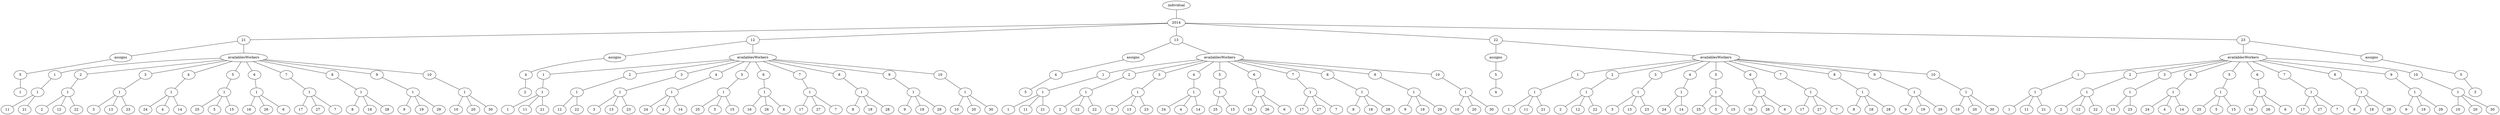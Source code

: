 strict graph {
	graph [bb="0,0,10422,482"];
	node [label="\N"];
	y2014 [label=2014, height="0.51389", pos="4887,389", width="1.0278"];
	"y2014:w21" [label=21, height="0.51389", pos="1065,315", width="0.75"];
	"y2014:w12" [label=12, height="0.51389", pos="3168,315", width="0.75"];
	"y2014:w13" [label=13, height="0.51389", pos="4887,315", width="0.75"];
	"y2014:w22" [label=22, height="0.51389", pos="6327,315", width="0.75"];
	"y2014:w23" [label=23, height="0.51389", pos="8343,315", width="0.75"];
	individual [height="0.51389", pos="4887,463", width="1.6111"];
	"y2014:w21:assigns" [label=assigns, height="0.51389", pos="444,241", width="1.2778"];
	"y2014:w21:avail" [label=availablesWorkers, height="0.51389", pos="1065,241", width="2.75"];
	"y2014:w12:assigns" [label=assigns, height="0.51389", pos="2609,241", width="1.2778"];
	"y2014:w12:avail" [label=availablesWorkers, height="0.51389", pos="3168,241", width="2.75"];
	"y2014:w13:assigns" [label=assigns, height="0.51389", pos="4491,241", width="1.2778"];
	"y2014:w13:avail" [label=availablesWorkers, height="0.51389", pos="5094,241", width="2.75"];
	"y2014:w22:assigns" [label=assigns, height="0.51389", pos="6327,241", width="1.2778"];
	"y2014:w22:avail" [label=availablesWorkers, height="0.51389", pos="7155,241", width="2.75"];
	"y2014:w23:avail" [label=availablesWorkers, height="0.51389", pos="9243,241", width="2.75"];
	"y2014:w23:assigns" [label=assigns, height="0.51389", pos="8343,241", width="1.2778"];
	"y2014:w21:assigns:s5" [label=5, height="0.51389", pos="40,167", width="0.75"];
	"y2014:w21:avail:c1" [label=1, height="0.51389", pos="114,167", width="0.75"];
	"y2014:w21:avail:c2" [label=2, height="0.51389", pos="510,167", width="0.75"];
	"y2014:w21:avail:c3" [label=3, height="0.51389", pos="744,167", width="0.75"];
	"y2014:w21:avail:c4" [label=4, height="0.51389", pos="897,167", width="0.75"];
	"y2014:w21:avail:c5" [label=5, height="0.51389", pos="1009,167", width="0.75"];
	"y2014:w21:avail:c6" [label=6, height="0.51389", pos="1101,167", width="0.75"];
	"y2014:w21:avail:c7" [label=7, height="0.51389", pos="1212,167", width="0.75"];
	"y2014:w21:avail:c8" [label=8, height="0.51389", pos="1412,167", width="0.75"];
	"y2014:w21:avail:c9" [label=9, height="0.51389", pos="1592,167", width="0.75"];
	"y2014:w21:avail:c10" [label=10, height="0.51389", pos="1818,167", width="0.75"];
	"y2014:w21:assigns:s5:o1" [label=1, height="0.51389", pos="30,93", width="0.75"];
	"y2014:w21:avail:c1:q1" [label=1, height="0.51389", pos="102,93", width="0.75"];
	"y2014:w21:avail:c2:q1" [label=1, height="0.51389", pos="279,93", width="0.75"];
	"y2014:w21:avail:c3:q1" [label=1, height="0.51389", pos="495,93", width="0.75"];
	"y2014:w21:avail:c4:q1" [label=1, height="0.51389", pos="711,93", width="0.75"];
	"y2014:w21:avail:c5:q1" [label=1, height="0.51389", pos="927,93", width="0.75"];
	"y2014:w21:avail:c6:q1" [label=1, height="0.51389", pos="1102,93", width="0.75"];
	"y2014:w21:avail:c7:q1" [label=1, height="0.51389", pos="1287,93", width="0.75"];
	"y2014:w21:avail:c8:q1" [label=1, height="0.51389", pos="1503,93", width="0.75"];
	"y2014:w21:avail:c9:q1" [label=1, height="0.51389", pos="1719,93", width="0.75"];
	"y2014:w21:avail:c10:q1" [label=1, height="0.51389", pos="1935,93", width="0.75"];
	"y2014:w21:avail:c1:q1:w11" [label=11, height="0.51389", pos="27,19", width="0.75"];
	"y2014:w21:avail:c1:q1:w21" [label=21, height="0.51389", pos="99,19", width="0.75"];
	"y2014:w21:avail:c2:q1:w2" [label=2, height="0.51389", pos="171,19", width="0.75"];
	"y2014:w21:avail:c2:q1:w12" [label=12, height="0.51389", pos="243,19", width="0.75"];
	"y2014:w21:avail:c2:q1:w22" [label=22, height="0.51389", pos="315,19", width="0.75"];
	"y2014:w21:avail:c3:q1:w3" [label=3, height="0.51389", pos="387,19", width="0.75"];
	"y2014:w21:avail:c3:q1:w13" [label=13, height="0.51389", pos="459,19", width="0.75"];
	"y2014:w21:avail:c3:q1:w23" [label=23, height="0.51389", pos="531,19", width="0.75"];
	"y2014:w21:avail:c4:q1:w24" [label=24, height="0.51389", pos="603,19", width="0.75"];
	"y2014:w21:avail:c4:q1:w4" [label=4, height="0.51389", pos="675,19", width="0.75"];
	"y2014:w21:avail:c4:q1:w14" [label=14, height="0.51389", pos="747,19", width="0.75"];
	"y2014:w21:avail:c5:q1:w25" [label=25, height="0.51389", pos="819,19", width="0.75"];
	"y2014:w21:avail:c5:q1:w5" [label=5, height="0.51389", pos="891,19", width="0.75"];
	"y2014:w21:avail:c5:q1:w15" [label=15, height="0.51389", pos="963,19", width="0.75"];
	"y2014:w21:avail:c6:q1:w16" [label=16, height="0.51389", pos="1035,19", width="0.75"];
	"y2014:w21:avail:c6:q1:w26" [label=26, height="0.51389", pos="1107,19", width="0.75"];
	"y2014:w21:avail:c6:q1:w6" [label=6, height="0.51389", pos="1179,19", width="0.75"];
	"y2014:w21:avail:c7:q1:w17" [label=17, height="0.51389", pos="1251,19", width="0.75"];
	"y2014:w21:avail:c7:q1:w27" [label=27, height="0.51389", pos="1323,19", width="0.75"];
	"y2014:w21:avail:c7:q1:w7" [label=7, height="0.51389", pos="1395,19", width="0.75"];
	"y2014:w21:avail:c8:q1:w8" [label=8, height="0.51389", pos="1467,19", width="0.75"];
	"y2014:w21:avail:c8:q1:w18" [label=18, height="0.51389", pos="1539,19", width="0.75"];
	"y2014:w21:avail:c8:q1:w28" [label=28, height="0.51389", pos="1611,19", width="0.75"];
	"y2014:w21:avail:c9:q1:w9" [label=9, height="0.51389", pos="1683,19", width="0.75"];
	"y2014:w21:avail:c9:q1:w19" [label=19, height="0.51389", pos="1755,19", width="0.75"];
	"y2014:w21:avail:c9:q1:w29" [label=29, height="0.51389", pos="1827,19", width="0.75"];
	"y2014:w21:avail:c10:q1:w10" [label=10, height="0.51389", pos="1899,19", width="0.75"];
	"y2014:w21:avail:c10:q1:w20" [label=20, height="0.51389", pos="1971,19", width="0.75"];
	"y2014:w21:avail:c10:q1:w30" [label=30, height="0.51389", pos="2043,19", width="0.75"];
	"y2014:w12:assigns:s4" [label=4, height="0.51389", pos="2241,167", width="0.75"];
	"y2014:w12:avail:c1" [label=1, height="0.51389", pos="2367,167", width="0.75"];
	"y2014:w12:avail:c2" [label=2, height="0.51389", pos="2655,167", width="0.75"];
	"y2014:w12:avail:c3" [label=3, height="0.51389", pos="2835,167", width="0.75"];
	"y2014:w12:avail:c4" [label=4, height="0.51389", pos="2961,167", width="0.75"];
	"y2014:w12:avail:c5" [label=5, height="0.51389", pos="3060,167", width="0.75"];
	"y2014:w12:avail:c6" [label=6, height="0.51389", pos="3175,167", width="0.75"];
	"y2014:w12:avail:c7" [label=7, height="0.51389", pos="3329,167", width="0.75"];
	"y2014:w12:avail:c8" [label=8, height="0.51389", pos="3478,167", width="0.75"];
	"y2014:w12:avail:c9" [label=9, height="0.51389", pos="3586,167", width="0.75"];
	"y2014:w12:avail:c10" [label=10, height="0.51389", pos="3933,167", width="0.75"];
	"y2014:w12:assigns:s4:o2" [label=2, height="0.51389", pos="2187,93", width="0.75"];
	"y2014:w12:avail:c1:q1" [label=1, height="0.51389", pos="2259,93", width="0.75"];
	"y2014:w12:avail:c2:q1" [label=1, height="0.51389", pos="2403,93", width="0.75"];
	"y2014:w12:avail:c3:q1" [label=1, height="0.51389", pos="2583,93", width="0.75"];
	"y2014:w12:avail:c4:q1" [label=1, height="0.51389", pos="2799,93", width="0.75"];
	"y2014:w12:avail:c5:q1" [label=1, height="0.51389", pos="3006,93", width="0.75"];
	"y2014:w12:avail:c6:q1" [label=1, height="0.51389", pos="3188,93", width="0.75"];
	"y2014:w12:avail:c7:q1" [label=1, height="0.51389", pos="3375,93", width="0.75"];
	"y2014:w12:avail:c8:q1" [label=1, height="0.51389", pos="3591,93", width="0.75"];
	"y2014:w12:avail:c9:q1" [label=1, height="0.51389", pos="3807,93", width="0.75"];
	"y2014:w12:avail:c10:q1" [label=1, height="0.51389", pos="4023,93", width="0.75"];
	"y2014:w12:avail:c1:q1:w1" [label=1, height="0.51389", pos="2115,19", width="0.75"];
	"y2014:w12:avail:c1:q1:w11" [label=11, height="0.51389", pos="2187,19", width="0.75"];
	"y2014:w12:avail:c1:q1:w21" [label=21, height="0.51389", pos="2259,19", width="0.75"];
	"y2014:w12:avail:c2:q1:w12" [label=12, height="0.51389", pos="2331,19", width="0.75"];
	"y2014:w12:avail:c2:q1:w22" [label=22, height="0.51389", pos="2403,19", width="0.75"];
	"y2014:w12:avail:c3:q1:w3" [label=3, height="0.51389", pos="2475,19", width="0.75"];
	"y2014:w12:avail:c3:q1:w13" [label=13, height="0.51389", pos="2547,19", width="0.75"];
	"y2014:w12:avail:c3:q1:w23" [label=23, height="0.51389", pos="2619,19", width="0.75"];
	"y2014:w12:avail:c4:q1:w24" [label=24, height="0.51389", pos="2691,19", width="0.75"];
	"y2014:w12:avail:c4:q1:w4" [label=4, height="0.51389", pos="2763,19", width="0.75"];
	"y2014:w12:avail:c4:q1:w14" [label=14, height="0.51389", pos="2835,19", width="0.75"];
	"y2014:w12:avail:c5:q1:w25" [label=25, height="0.51389", pos="2907,19", width="0.75"];
	"y2014:w12:avail:c5:q1:w5" [label=5, height="0.51389", pos="2979,19", width="0.75"];
	"y2014:w12:avail:c5:q1:w15" [label=15, height="0.51389", pos="3051,19", width="0.75"];
	"y2014:w12:avail:c6:q1:w16" [label=16, height="0.51389", pos="3123,19", width="0.75"];
	"y2014:w12:avail:c6:q1:w26" [label=26, height="0.51389", pos="3195,19", width="0.75"];
	"y2014:w12:avail:c6:q1:w6" [label=6, height="0.51389", pos="3267,19", width="0.75"];
	"y2014:w12:avail:c7:q1:w17" [label=17, height="0.51389", pos="3339,19", width="0.75"];
	"y2014:w12:avail:c7:q1:w27" [label=27, height="0.51389", pos="3411,19", width="0.75"];
	"y2014:w12:avail:c7:q1:w7" [label=7, height="0.51389", pos="3483,19", width="0.75"];
	"y2014:w12:avail:c8:q1:w8" [label=8, height="0.51389", pos="3555,19", width="0.75"];
	"y2014:w12:avail:c8:q1:w18" [label=18, height="0.51389", pos="3627,19", width="0.75"];
	"y2014:w12:avail:c8:q1:w28" [label=28, height="0.51389", pos="3699,19", width="0.75"];
	"y2014:w12:avail:c9:q1:w9" [label=9, height="0.51389", pos="3771,19", width="0.75"];
	"y2014:w12:avail:c9:q1:w19" [label=19, height="0.51389", pos="3843,19", width="0.75"];
	"y2014:w12:avail:c9:q1:w29" [label=29, height="0.51389", pos="3915,19", width="0.75"];
	"y2014:w12:avail:c10:q1:w10" [label=10, height="0.51389", pos="3987,19", width="0.75"];
	"y2014:w12:avail:c10:q1:w20" [label=20, height="0.51389", pos="4059,19", width="0.75"];
	"y2014:w12:avail:c10:q1:w30" [label=30, height="0.51389", pos="4131,19", width="0.75"];
	"y2014:w13:assigns:s4" [label=4, height="0.51389", pos="4293,167", width="0.75"];
	"y2014:w13:avail:c1" [label=1, height="0.51389", pos="4410,167", width="0.75"];
	"y2014:w13:avail:c2" [label=2, height="0.51389", pos="4698,167", width="0.75"];
	"y2014:w13:avail:c3" [label=3, height="0.51389", pos="4878,167", width="0.75"];
	"y2014:w13:avail:c4" [label=4, height="0.51389", pos="4986,167", width="0.75"];
	"y2014:w13:avail:c5" [label=5, height="0.51389", pos="5094,167", width="0.75"];
	"y2014:w13:avail:c6" [label=6, height="0.51389", pos="5196,167", width="0.75"];
	"y2014:w13:avail:c7" [label=7, height="0.51389", pos="5340,167", width="0.75"];
	"y2014:w13:avail:c8" [label=8, height="0.51389", pos="5564,167", width="0.75"];
	"y2014:w13:avail:c9" [label=9, height="0.51389", pos="5708,167", width="0.75"];
	"y2014:w13:avail:c10" [label=10, height="0.51389", pos="5964,167", width="0.75"];
	"y2014:w13:assigns:s4:o5" [label=5, height="0.51389", pos="4275,93", width="0.75"];
	"y2014:w13:avail:c1:q1" [label=1, height="0.51389", pos="4347,93", width="0.75"];
	"y2014:w13:avail:c2:q1" [label=1, height="0.51389", pos="4527,93", width="0.75"];
	"y2014:w13:avail:c3:q1" [label=1, height="0.51389", pos="4743,93", width="0.75"];
	"y2014:w13:avail:c4:q1" [label=1, height="0.51389", pos="4968,93", width="0.75"];
	"y2014:w13:avail:c5:q1" [label=1, height="0.51389", pos="5094,93", width="0.75"];
	"y2014:w13:avail:c6:q1" [label=1, height="0.51389", pos="5254,93", width="0.75"];
	"y2014:w13:avail:c7:q1" [label=1, height="0.51389", pos="5463,93", width="0.75"];
	"y2014:w13:avail:c8:q1" [label=1, height="0.51389", pos="5679,93", width="0.75"];
	"y2014:w13:avail:c9:q1" [label=1, height="0.51389", pos="5895,93", width="0.75"];
	"y2014:w13:avail:c10:q1" [label=1, height="0.51389", pos="6111,93", width="0.75"];
	"y2014:w13:avail:c1:q1:w1" [label=1, height="0.51389", pos="4203,19", width="0.75"];
	"y2014:w13:avail:c1:q1:w11" [label=11, height="0.51389", pos="4275,19", width="0.75"];
	"y2014:w13:avail:c1:q1:w21" [label=21, height="0.51389", pos="4347,19", width="0.75"];
	"y2014:w13:avail:c2:q1:w2" [label=2, height="0.51389", pos="4419,19", width="0.75"];
	"y2014:w13:avail:c2:q1:w12" [label=12, height="0.51389", pos="4491,19", width="0.75"];
	"y2014:w13:avail:c2:q1:w22" [label=22, height="0.51389", pos="4563,19", width="0.75"];
	"y2014:w13:avail:c3:q1:w3" [label=3, height="0.51389", pos="4635,19", width="0.75"];
	"y2014:w13:avail:c3:q1:w13" [label=13, height="0.51389", pos="4707,19", width="0.75"];
	"y2014:w13:avail:c3:q1:w23" [label=23, height="0.51389", pos="4779,19", width="0.75"];
	"y2014:w13:avail:c4:q1:w24" [label=24, height="0.51389", pos="4851,19", width="0.75"];
	"y2014:w13:avail:c4:q1:w4" [label=4, height="0.51389", pos="4923,19", width="0.75"];
	"y2014:w13:avail:c4:q1:w14" [label=14, height="0.51389", pos="4995,19", width="0.75"];
	"y2014:w13:avail:c5:q1:w25" [label=25, height="0.51389", pos="5067,19", width="0.75"];
	"y2014:w13:avail:c5:q1:w15" [label=15, height="0.51389", pos="5139,19", width="0.75"];
	"y2014:w13:avail:c6:q1:w16" [label=16, height="0.51389", pos="5211,19", width="0.75"];
	"y2014:w13:avail:c6:q1:w26" [label=26, height="0.51389", pos="5283,19", width="0.75"];
	"y2014:w13:avail:c6:q1:w6" [label=6, height="0.51389", pos="5355,19", width="0.75"];
	"y2014:w13:avail:c7:q1:w17" [label=17, height="0.51389", pos="5427,19", width="0.75"];
	"y2014:w13:avail:c7:q1:w27" [label=27, height="0.51389", pos="5499,19", width="0.75"];
	"y2014:w13:avail:c7:q1:w7" [label=7, height="0.51389", pos="5571,19", width="0.75"];
	"y2014:w13:avail:c8:q1:w8" [label=8, height="0.51389", pos="5643,19", width="0.75"];
	"y2014:w13:avail:c8:q1:w18" [label=18, height="0.51389", pos="5715,19", width="0.75"];
	"y2014:w13:avail:c8:q1:w28" [label=28, height="0.51389", pos="5787,19", width="0.75"];
	"y2014:w13:avail:c9:q1:w9" [label=9, height="0.51389", pos="5859,19", width="0.75"];
	"y2014:w13:avail:c9:q1:w19" [label=19, height="0.51389", pos="5931,19", width="0.75"];
	"y2014:w13:avail:c9:q1:w29" [label=29, height="0.51389", pos="6003,19", width="0.75"];
	"y2014:w13:avail:c10:q1:w10" [label=10, height="0.51389", pos="6075,19", width="0.75"];
	"y2014:w13:avail:c10:q1:w20" [label=20, height="0.51389", pos="6147,19", width="0.75"];
	"y2014:w13:avail:c10:q1:w30" [label=30, height="0.51389", pos="6219,19", width="0.75"];
	"y2014:w22:assigns:s5" [label=5, height="0.51389", pos="6327,167", width="0.75"];
	"y2014:w22:avail:c1" [label=1, height="0.51389", pos="6498,167", width="0.75"];
	"y2014:w22:avail:c2" [label=2, height="0.51389", pos="6741,167", width="0.75"];
	"y2014:w22:avail:c3" [label=3, height="0.51389", pos="6939,167", width="0.75"];
	"y2014:w22:avail:c4" [label=4, height="0.51389", pos="7047,167", width="0.75"];
	"y2014:w22:avail:c5" [label=5, height="0.51389", pos="7155,167", width="0.75"];
	"y2014:w22:avail:c6" [label=6, height="0.51389", pos="7263,167", width="0.75"];
	"y2014:w22:avail:c7" [label=7, height="0.51389", pos="7371,167", width="0.75"];
	"y2014:w22:avail:c8" [label=8, height="0.51389", pos="7533,167", width="0.75"];
	"y2014:w22:avail:c9" [label=9, height="0.51389", pos="7722,167", width="0.75"];
	"y2014:w22:avail:c10" [label=10, height="0.51389", pos="8015,167", width="0.75"];
	"y2014:w22:assigns:s5:o4" [label=4, height="0.51389", pos="6327,93", width="0.75"];
	"y2014:w22:avail:c1:q1" [label=1, height="0.51389", pos="6399,93", width="0.75"];
	"y2014:w22:avail:c2:q1" [label=1, height="0.51389", pos="6615,93", width="0.75"];
	"y2014:w22:avail:c3:q1" [label=1, height="0.51389", pos="6831,93", width="0.75"];
	"y2014:w22:avail:c4:q1" [label=1, height="0.51389", pos="7011,93", width="0.75"];
	"y2014:w22:avail:c5:q1" [label=1, height="0.51389", pos="7155,93", width="0.75"];
	"y2014:w22:avail:c6:q1" [label=1, height="0.51389", pos="7335,93", width="0.75"];
	"y2014:w22:avail:c7:q1" [label=1, height="0.51389", pos="7551,93", width="0.75"];
	"y2014:w22:avail:c8:q1" [label=1, height="0.51389", pos="7767,93", width="0.75"];
	"y2014:w22:avail:c9:q1" [label=1, height="0.51389", pos="7983,93", width="0.75"];
	"y2014:w22:avail:c10:q1" [label=1, height="0.51389", pos="8199,93", width="0.75"];
	"y2014:w22:avail:c1:q1:w1" [label=1, height="0.51389", pos="6291,19", width="0.75"];
	"y2014:w22:avail:c1:q1:w11" [label=11, height="0.51389", pos="6363,19", width="0.75"];
	"y2014:w22:avail:c1:q1:w21" [label=21, height="0.51389", pos="6435,19", width="0.75"];
	"y2014:w22:avail:c2:q1:w2" [label=2, height="0.51389", pos="6507,19", width="0.75"];
	"y2014:w22:avail:c2:q1:w12" [label=12, height="0.51389", pos="6579,19", width="0.75"];
	"y2014:w22:avail:c2:q1:w22" [label=22, height="0.51389", pos="6651,19", width="0.75"];
	"y2014:w22:avail:c3:q1:w3" [label=3, height="0.51389", pos="6723,19", width="0.75"];
	"y2014:w22:avail:c3:q1:w13" [label=13, height="0.51389", pos="6795,19", width="0.75"];
	"y2014:w22:avail:c3:q1:w23" [label=23, height="0.51389", pos="6867,19", width="0.75"];
	"y2014:w22:avail:c4:q1:w24" [label=24, height="0.51389", pos="6939,19", width="0.75"];
	"y2014:w22:avail:c4:q1:w14" [label=14, height="0.51389", pos="7011,19", width="0.75"];
	"y2014:w22:avail:c5:q1:w25" [label=25, height="0.51389", pos="7083,19", width="0.75"];
	"y2014:w22:avail:c5:q1:w5" [label=5, height="0.51389", pos="7155,19", width="0.75"];
	"y2014:w22:avail:c5:q1:w15" [label=15, height="0.51389", pos="7227,19", width="0.75"];
	"y2014:w22:avail:c6:q1:w16" [label=16, height="0.51389", pos="7299,19", width="0.75"];
	"y2014:w22:avail:c6:q1:w26" [label=26, height="0.51389", pos="7371,19", width="0.75"];
	"y2014:w22:avail:c6:q1:w6" [label=6, height="0.51389", pos="7443,19", width="0.75"];
	"y2014:w22:avail:c7:q1:w17" [label=17, height="0.51389", pos="7515,19", width="0.75"];
	"y2014:w22:avail:c7:q1:w27" [label=27, height="0.51389", pos="7587,19", width="0.75"];
	"y2014:w22:avail:c7:q1:w7" [label=7, height="0.51389", pos="7659,19", width="0.75"];
	"y2014:w22:avail:c8:q1:w8" [label=8, height="0.51389", pos="7731,19", width="0.75"];
	"y2014:w22:avail:c8:q1:w18" [label=18, height="0.51389", pos="7803,19", width="0.75"];
	"y2014:w22:avail:c8:q1:w28" [label=28, height="0.51389", pos="7875,19", width="0.75"];
	"y2014:w22:avail:c9:q1:w9" [label=9, height="0.51389", pos="7947,19", width="0.75"];
	"y2014:w22:avail:c9:q1:w19" [label=19, height="0.51389", pos="8019,19", width="0.75"];
	"y2014:w22:avail:c9:q1:w29" [label=29, height="0.51389", pos="8091,19", width="0.75"];
	"y2014:w22:avail:c10:q1:w10" [label=10, height="0.51389", pos="8163,19", width="0.75"];
	"y2014:w22:avail:c10:q1:w20" [label=20, height="0.51389", pos="8235,19", width="0.75"];
	"y2014:w22:avail:c10:q1:w30" [label=30, height="0.51389", pos="8307,19", width="0.75"];
	"y2014:w23:assigns:s5" [label=5, height="0.51389", pos="8343,167", width="0.75"];
	"y2014:w23:avail:c1" [label=1, height="0.51389", pos="8631,167", width="0.75"];
	"y2014:w23:avail:c2" [label=2, height="0.51389", pos="8775,167", width="0.75"];
	"y2014:w23:avail:c3" [label=3, height="0.51389", pos="8955,167", width="0.75"];
	"y2014:w23:avail:c4" [label=4, height="0.51389", pos="9099,167", width="0.75"];
	"y2014:w23:avail:c5" [label=5, height="0.51389", pos="9243,167", width="0.75"];
	"y2014:w23:avail:c6" [label=6, height="0.51389", pos="9387,167", width="0.75"];
	"y2014:w23:avail:c7" [label=7, height="0.51389", pos="9567,167", width="0.75"];
	"y2014:w23:avail:c8" [label=8, height="0.51389", pos="9711,167", width="0.75"];
	"y2014:w23:avail:c9" [label=9, height="0.51389", pos="9945,167", width="0.75"];
	"y2014:w23:avail:c10" [label=10, height="0.51389", pos="10215,167", width="0.75"];
	"y2014:w23:assigns:s5:o3" [label=3, height="0.51389", pos="8343,93", width="0.75"];
	"y2014:w23:avail:c1:q1" [label=1, height="0.51389", pos="8487,93", width="0.75"];
	"y2014:w23:avail:c2:q1" [label=1, height="0.51389", pos="8703,93", width="0.75"];
	"y2014:w23:avail:c3:q1" [label=1, height="0.51389", pos="8883,93", width="0.75"];
	"y2014:w23:avail:c4:q1" [label=1, height="0.51389", pos="9063,93", width="0.75"];
	"y2014:w23:avail:c5:q1" [label=1, height="0.51389", pos="9243,93", width="0.75"];
	"y2014:w23:avail:c6:q1" [label=1, height="0.51389", pos="9423,93", width="0.75"];
	"y2014:w23:avail:c7:q1" [label=1, height="0.51389", pos="9639,93", width="0.75"];
	"y2014:w23:avail:c8:q1" [label=1, height="0.51389", pos="9855,93", width="0.75"];
	"y2014:w23:avail:c9:q1" [label=1, height="0.51389", pos="10071,93", width="0.75"];
	"y2014:w23:avail:c10:q1" [label=1, height="0.51389", pos="10287,93", width="0.75"];
	"y2014:w23:avail:c1:q1:w1" [label=1, height="0.51389", pos="8379,19", width="0.75"];
	"y2014:w23:avail:c1:q1:w11" [label=11, height="0.51389", pos="8451,19", width="0.75"];
	"y2014:w23:avail:c1:q1:w21" [label=21, height="0.51389", pos="8523,19", width="0.75"];
	"y2014:w23:avail:c2:q1:w2" [label=2, height="0.51389", pos="8595,19", width="0.75"];
	"y2014:w23:avail:c2:q1:w12" [label=12, height="0.51389", pos="8667,19", width="0.75"];
	"y2014:w23:avail:c2:q1:w22" [label=22, height="0.51389", pos="8739,19", width="0.75"];
	"y2014:w23:avail:c3:q1:w13" [label=13, height="0.51389", pos="8811,19", width="0.75"];
	"y2014:w23:avail:c3:q1:w23" [label=23, height="0.51389", pos="8883,19", width="0.75"];
	"y2014:w23:avail:c4:q1:w24" [label=24, height="0.51389", pos="8955,19", width="0.75"];
	"y2014:w23:avail:c4:q1:w4" [label=4, height="0.51389", pos="9027,19", width="0.75"];
	"y2014:w23:avail:c4:q1:w14" [label=14, height="0.51389", pos="9099,19", width="0.75"];
	"y2014:w23:avail:c5:q1:w25" [label=25, height="0.51389", pos="9171,19", width="0.75"];
	"y2014:w23:avail:c5:q1:w5" [label=5, height="0.51389", pos="9243,19", width="0.75"];
	"y2014:w23:avail:c5:q1:w15" [label=15, height="0.51389", pos="9315,19", width="0.75"];
	"y2014:w23:avail:c6:q1:w16" [label=16, height="0.51389", pos="9387,19", width="0.75"];
	"y2014:w23:avail:c6:q1:w26" [label=26, height="0.51389", pos="9459,19", width="0.75"];
	"y2014:w23:avail:c6:q1:w6" [label=6, height="0.51389", pos="9531,19", width="0.75"];
	"y2014:w23:avail:c7:q1:w17" [label=17, height="0.51389", pos="9603,19", width="0.75"];
	"y2014:w23:avail:c7:q1:w27" [label=27, height="0.51389", pos="9675,19", width="0.75"];
	"y2014:w23:avail:c7:q1:w7" [label=7, height="0.51389", pos="9747,19", width="0.75"];
	"y2014:w23:avail:c8:q1:w8" [label=8, height="0.51389", pos="9819,19", width="0.75"];
	"y2014:w23:avail:c8:q1:w18" [label=18, height="0.51389", pos="9891,19", width="0.75"];
	"y2014:w23:avail:c8:q1:w28" [label=28, height="0.51389", pos="9963,19", width="0.75"];
	"y2014:w23:avail:c9:q1:w9" [label=9, height="0.51389", pos="10035,19", width="0.75"];
	"y2014:w23:avail:c9:q1:w19" [label=19, height="0.51389", pos="10107,19", width="0.75"];
	"y2014:w23:avail:c9:q1:w29" [label=29, height="0.51389", pos="10179,19", width="0.75"];
	"y2014:w23:avail:c10:q1:w10" [label=10, height="0.51389", pos="10251,19", width="0.75"];
	"y2014:w23:avail:c10:q1:w20" [label=20, height="0.51389", pos="10323,19", width="0.75"];
	"y2014:w23:avail:c10:q1:w30" [label=30, height="0.51389", pos="10395,19", width="0.75"];
	y2014 -- "y2014:w21" [pos="4849.8,388.28 4476.5,381.05 1414.3,321.76 1092.4,315.53"];
	y2014 -- "y2014:w12" [pos="4849.9,387.4 4620,377.51 3393.6,324.71 3195.1,316.17"];
	y2014 -- "y2014:w13" [pos="4887,370.33 4887,359.11 4887,344.88 4887,333.67"];
	y2014 -- "y2014:w22" [pos="4924,387.1 5129.2,376.55 6123.1,325.48 6300,316.39"];
	y2014 -- "y2014:w23" [pos="4924.1,388.21 5275.3,380.69 8012.1,322.09 8315.7,315.59"];
	individual -- y2014 [pos="4887,444.33 4887,433.11 4887,418.88 4887,407.67"];
	"y2014:w21" -- "y2014:w21:assigns" [pos="1038.3,311.82 941.62,300.3 608.96,260.66 488.23,246.27"];
	"y2014:w21" -- "y2014:w21:avail" [pos="1065,296.33 1065,285.11 1065,270.88 1065,259.67"];
	"y2014:w12" -- "y2014:w12:assigns" [pos="3141.4,311.48 3052.3,299.69 2763.9,261.5 2653,246.82"];
	"y2014:w12" -- "y2014:w12:avail" [pos="3168,296.33 3168,285.11 3168,270.88 3168,259.67"];
	"y2014:w13" -- "y2014:w13:assigns" [pos="4860.7,310.09 4793.4,297.51 4614.6,264.09 4532.8,248.81"];
	"y2014:w13" -- "y2014:w13:avail" [pos="4911.2,306.37 4944.5,294.43 5005.4,272.66 5047.7,257.54"];
	"y2014:w22" -- "y2014:w22:assigns" [pos="6327,296.33 6327,285.11 6327,270.88 6327,259.67"];
	"y2014:w22" -- "y2014:w22:avail" [pos="6354.1,312.58 6464.1,302.75 6880.6,265.53 7065.5,249"];
	"y2014:w23" -- "y2014:w23:avail" [pos="8369.9,312.79 8486.9,303.17 8953.4,264.81 9152.4,248.45"];
	"y2014:w23" -- "y2014:w23:assigns" [pos="8343,296.33 8343,285.11 8343,270.88 8343,259.67"];
	"y2014:w21:assigns" -- "y2014:w21:assigns:s5" [pos="398.17,238.73 327.83,234.23 189.65,221.32 78,186 72.233,184.18 66.262,181.57 60.809,178.87"];
	"y2014:w21:avail" -- "y2014:w21:avail:c1" [pos="973.38,233.87 764.83,217.64 263.28,178.62 141.15,169.11"];
	"y2014:w21:avail" -- "y2014:w21:avail:c2" [pos="984.3,230.24 857.28,213.3 616.92,181.26 536.77,170.57"];
	"y2014:w21:avail" -- "y2014:w21:avail:c3" [pos="1002.3,226.56 931.55,210.24 819.69,184.45 769.66,172.92"];
	"y2014:w21:avail" -- "y2014:w21:avail:c4" [pos="1026,223.84 993.08,209.32 946.99,189.02 919.74,177.02"];
	"y2014:w21:avail" -- "y2014:w21:avail:c5" [pos="1050.9,222.33 1041.9,210.51 1030.5,195.36 1021.8,183.9"];
	"y2014:w21:avail" -- "y2014:w21:avail:c6" [pos="1074.1,222.33 1079.7,210.77 1086.9,196.01 1092.4,184.65"];
	"y2014:w21:avail" -- "y2014:w21:avail:c7" [pos="1099.5,223.65 1127.5,209.55 1166.1,190.09 1190.1,178.04"];
	"y2014:w21:avail" -- "y2014:w21:avail:c8" [pos="1130.3,227.08 1207.4,210.63 1332.1,184.03 1385.9,172.56"];
	"y2014:w21:avail" -- "y2014:w21:avail:c9" [pos="1144.2,229.88 1264.9,212.94 1488.9,181.48 1565.5,170.72"];
	"y2014:w21:avail" -- "y2014:w21:avail:c10" [pos="1153.3,232.44 1264.1,221.68 1460.1,202.59 1628,186 1686.2,180.24 1754.5,173.39 1791.3,169.69"];
	"y2014:w21:assigns:s5" -- "y2014:w21:assigns:s5:o1" [pos="37.477,148.33 35.961,137.11 34.038,122.88 32.523,111.67"];
	"y2014:w21:avail:c1" -- "y2014:w21:avail:c1:q1" [pos="110.97,148.33 109.14,137.02 106.81,122.67 104.99,111.41"];
	"y2014:w21:avail:c2" -- "y2014:w21:avail:c2:q1" [pos="485.28,159.08 440.82,144.84 347.87,115.06 303.54,100.86"];
	"y2014:w21:avail:c3" -- "y2014:w21:avail:c3:q1" [pos="719.21,159.63 671.61,145.49 567.87,114.66 520.05,100.45"];
	"y2014:w21:avail:c4" -- "y2014:w21:avail:c4:q1" [pos="873.44,157.63 837.67,143.39 770.03,116.48 734.37,102.3"];
	"y2014:w21:avail:c5" -- "y2014:w21:avail:c5:q1" [pos="992.41,152.02 978.18,139.19 957.79,120.78 943.57,107.95"];
	"y2014:w21:avail:c6" -- "y2014:w21:avail:c6:q1" [pos="1101.3,148.33 1101.4,137.11 1101.6,122.88 1101.7,111.67"];
	"y2014:w21:avail:c7" -- "y2014:w21:avail:c7:q1" [pos="1227.5,151.67 1240.4,138.97 1258.6,121.01 1271.5,108.31"];
	"y2014:w21:avail:c8" -- "y2014:w21:avail:c8:q1" [pos="1429.5,152.73 1445.7,139.63 1469.4,120.31 1485.5,107.22"];
	"y2014:w21:avail:c9" -- "y2014:w21:avail:c9:q1" [pos="1612.7,154.95 1636.3,141.19 1674.7,118.81 1698.3,105.05"];
	"y2014:w21:avail:c10" -- "y2014:w21:avail:c10:q1" [pos="1837.8,154.45 1859.4,140.84 1893.5,119.25 1915.1,105.61"];
	"y2014:w21:avail:c1:q1" -- "y2014:w21:avail:c1:q1:w11" [pos="86.46,77.667 73.588,64.967 55.386,47.008 42.52,34.313"];
	"y2014:w21:avail:c1:q1" -- "y2014:w21:avail:c1:q1:w21" [pos="101.24,74.327 100.79,63.109 100.21,48.884 99.757,37.667"];
	"y2014:w21:avail:c2:q1" -- "y2014:w21:avail:c2:q1:w2" [pos="259.69,79.77 240.03,66.301 209.74,45.543 190.14,32.115"];
	"y2014:w21:avail:c2:q1" -- "y2014:w21:avail:c2:q1:w12" [pos="270.29,75.087 264.63,63.452 257.28,48.35 251.63,36.748"];
	"y2014:w21:avail:c2:q1" -- "y2014:w21:avail:c2:q1:w22" [pos="287.71,75.087 293.37,63.452 300.72,48.35 306.37,36.748"];
	"y2014:w21:avail:c3:q1" -- "y2014:w21:avail:c3:q1:w3" [pos="475.69,79.77 456.03,66.301 425.74,45.543 406.14,32.115"];
	"y2014:w21:avail:c3:q1" -- "y2014:w21:avail:c3:q1:w13" [pos="486.29,75.087 480.63,63.452 473.28,48.35 467.63,36.748"];
	"y2014:w21:avail:c3:q1" -- "y2014:w21:avail:c3:q1:w23" [pos="503.71,75.087 509.37,63.452 516.72,48.35 522.37,36.748"];
	"y2014:w21:avail:c4:q1" -- "y2014:w21:avail:c4:q1:w24" [pos="691.69,79.77 672.03,66.301 641.74,45.543 622.14,32.115"];
	"y2014:w21:avail:c4:q1" -- "y2014:w21:avail:c4:q1:w4" [pos="702.29,75.087 696.63,63.452 689.28,48.35 683.63,36.748"];
	"y2014:w21:avail:c4:q1" -- "y2014:w21:avail:c4:q1:w14" [pos="719.71,75.087 725.37,63.452 732.72,48.35 738.37,36.748"];
	"y2014:w21:avail:c5:q1" -- "y2014:w21:avail:c5:q1:w25" [pos="907.69,79.77 888.03,66.301 857.74,45.543 838.14,32.115"];
	"y2014:w21:avail:c5:q1" -- "y2014:w21:avail:c5:q1:w5" [pos="918.29,75.087 912.63,63.452 905.28,48.35 899.63,36.748"];
	"y2014:w21:avail:c5:q1" -- "y2014:w21:avail:c5:q1:w15" [pos="935.71,75.087 941.37,63.452 948.72,48.35 954.37,36.748"];
	"y2014:w21:avail:c6:q1" -- "y2014:w21:avail:c6:q1:w16" [pos="1087.5,76.943 1076.1,64.446 1060.5,47.195 1049.3,34.771"];
	"y2014:w21:avail:c6:q1" -- "y2014:w21:avail:c6:q1:w26" [pos="1103.3,74.327 1104,63.109 1105,48.884 1105.7,37.667"];
	"y2014:w21:avail:c6:q1" -- "y2014:w21:avail:c6:q1:w6" [pos="1118,77.667 1131.2,64.967 1149.9,47.008 1163.1,34.313"];
	"y2014:w21:avail:c7:q1" -- "y2014:w21:avail:c7:q1:w17" [pos="1278.3,75.087 1272.6,63.452 1265.3,48.35 1259.6,36.748"];
	"y2014:w21:avail:c7:q1" -- "y2014:w21:avail:c7:q1:w27" [pos="1295.7,75.087 1301.4,63.452 1308.7,48.35 1314.4,36.748"];
	"y2014:w21:avail:c7:q1" -- "y2014:w21:avail:c7:q1:w7" [pos="1306.3,79.77 1326,66.301 1356.3,45.543 1375.9,32.115"];
	"y2014:w21:avail:c8:q1" -- "y2014:w21:avail:c8:q1:w8" [pos="1494.3,75.087 1488.6,63.452 1481.3,48.35 1475.6,36.748"];
	"y2014:w21:avail:c8:q1" -- "y2014:w21:avail:c8:q1:w18" [pos="1511.7,75.087 1517.4,63.452 1524.7,48.35 1530.4,36.748"];
	"y2014:w21:avail:c8:q1" -- "y2014:w21:avail:c8:q1:w28" [pos="1522.3,79.77 1542,66.301 1572.3,45.543 1591.9,32.115"];
	"y2014:w21:avail:c9:q1" -- "y2014:w21:avail:c9:q1:w9" [pos="1710.3,75.087 1704.6,63.452 1697.3,48.35 1691.6,36.748"];
	"y2014:w21:avail:c9:q1" -- "y2014:w21:avail:c9:q1:w19" [pos="1727.7,75.087 1733.4,63.452 1740.7,48.35 1746.4,36.748"];
	"y2014:w21:avail:c9:q1" -- "y2014:w21:avail:c9:q1:w29" [pos="1738.3,79.77 1758,66.301 1788.3,45.543 1807.9,32.115"];
	"y2014:w21:avail:c10:q1" -- "y2014:w21:avail:c10:q1:w10" [pos="1926.3,75.087 1920.6,63.452 1913.3,48.35 1907.6,36.748"];
	"y2014:w21:avail:c10:q1" -- "y2014:w21:avail:c10:q1:w20" [pos="1943.7,75.087 1949.4,63.452 1956.7,48.35 1962.4,36.748"];
	"y2014:w21:avail:c10:q1" -- "y2014:w21:avail:c10:q1:w30" [pos="1954.3,79.77 1974,66.301 2004.3,45.543 2023.9,32.115"];
	"y2014:w12:assigns" -- "y2014:w12:assigns:s4" [pos="2567.5,232.96 2513.2,222.39 2414.9,203.15 2331,186 2309.4,181.59 2284.9,176.41 2267,172.58"];
	"y2014:w12:avail" -- "y2014:w12:avail:c1" [pos="3079.2,232.8 2899.6,216.2 2501,179.38 2393.9,169.49"];
	"y2014:w12:avail" -- "y2014:w12:avail:c2" [pos="3089.5,229.68 2972.1,212.74 2756.3,181.61 2681.4,170.81"];
	"y2014:w12:avail" -- "y2014:w12:avail:c3" [pos="3104.2,226.82 3030.5,210.45 2912.9,184.31 2861,172.78"];
	"y2014:w12:avail" -- "y2014:w12:avail:c4" [pos="3122.1,224.58 3079.8,209.46 3018.7,187.63 2985.2,175.66"];
	"y2014:w12:avail" -- "y2014:w12:avail:c5" [pos="3141.9,223.09 3122.5,209.83 3096.6,192.06 3079.1,180.11"];
	"y2014:w12:avail" -- "y2014:w12:avail:c6" [pos="3169.8,222.33 3170.8,211.11 3172.2,196.88 3173.2,185.67"];
	"y2014:w12:avail" -- "y2014:w12:avail:c7" [pos="3205.3,223.84 3236.6,209.49 3280.1,189.5 3306.3,177.45"];
	"y2014:w12:avail" -- "y2014:w12:avail:c8" [pos="3229.2,226.38 3297.2,210.16 3403.6,184.76 3452.2,173.15"];
	"y2014:w12:avail" -- "y2014:w12:avail:c9" [pos="3249.5,230.4 3319.9,220.68 3424.1,204.95 3514,186 3529.7,182.69 3547.1,178.13 3560.8,174.31"];
	"y2014:w12:avail" -- "y2014:w12:avail:c10" [pos="3256.1,232.48 3428.6,215.79 3802.9,179.58 3906.2,169.6"];
	"y2014:w12:assigns:s4" -- "y2014:w12:assigns:s4:o2" [pos="2228.7,150.21 2219.9,138.1 2208,121.82 2199.2,109.73"];
	"y2014:w12:avail:c1" -- "y2014:w12:avail:c1:q1" [pos="2347.7,153.77 2328,140.3 2297.7,119.54 2278.1,106.12"];
	"y2014:w12:avail:c2" -- "y2014:w12:avail:c2:q1" [pos="2629.9,159.63 2581.6,145.45 2476.2,114.5 2428,100.34"];
	"y2014:w12:avail:c3" -- "y2014:w12:avail:c3:q1" [pos="2809.9,159.63 2761.6,145.45 2656.2,114.5 2608,100.34"];
	"y2014:w12:avail:c4" -- "y2014:w12:avail:c4:q1" [pos="2938.5,156.71 2907.6,142.61 2852.5,117.44 2821.6,103.32"];
	"y2014:w12:avail:c5" -- "y2014:w12:avail:c5:q1" [pos="3047.7,150.21 3038.9,138.1 3027,121.82 3018.2,109.73"];
	"y2014:w12:avail:c6" -- "y2014:w12:avail:c6:q1" [pos="3178.3,148.33 3180.3,137.02 3182.8,122.67 3184.8,111.41"];
	"y2014:w12:avail:c7" -- "y2014:w12:avail:c7:q1" [pos="3339.7,149.84 3347.1,137.88 3357,122 3364.4,110.07"];
	"y2014:w12:avail:c8" -- "y2014:w12:avail:c8:q1" [pos="3497.7,154.11 3518.3,140.61 3550.5,119.53 3571.2,105.99"];
	"y2014:w12:avail:c9" -- "y2014:w12:avail:c9:q1" [pos="3610.5,158.8 3653.1,144.54 3740.3,115.33 3782.7,101.13"];
	"y2014:w12:avail:c10" -- "y2014:w12:avail:c10:q1" [pos="3950.4,152.73 3966.3,139.63 3989.8,120.31 4005.7,107.22"];
	"y2014:w12:avail:c1:q1" -- "y2014:w12:avail:c1:q1:w1" [pos="2237.3,81.469 2232.6,78.986 2227.7,76.39 2223,74 2191.2,57.649 2182.8,54.351 2151,38 2146.3,35.61 2141.4,33.014 2136.7,30.531"];
	"y2014:w12:avail:c1:q1" -- "y2014:w12:avail:c1:q1:w11" [pos="2243.7,77.307 2231.4,64.664 2214.2,46.986 2202,34.417"];
	"y2014:w12:avail:c1:q1" -- "y2014:w12:avail:c1:q1:w21" [pos="2259,74.327 2259,63.109 2259,48.884 2259,37.667"];
	"y2014:w12:avail:c2:q1" -- "y2014:w12:avail:c2:q1:w12" [pos="2387.7,77.307 2375.4,64.664 2358.2,46.986 2346,34.417"];
	"y2014:w12:avail:c2:q1" -- "y2014:w12:avail:c2:q1:w22" [pos="2403,74.327 2403,63.109 2403,48.884 2403,37.667"];
	"y2014:w12:avail:c3:q1" -- "y2014:w12:avail:c3:q1:w3" [pos="2563.7,79.77 2544,66.301 2513.7,45.543 2494.1,32.115"];
	"y2014:w12:avail:c3:q1" -- "y2014:w12:avail:c3:q1:w13" [pos="2574.3,75.087 2568.6,63.452 2561.3,48.35 2555.6,36.748"];
	"y2014:w12:avail:c3:q1" -- "y2014:w12:avail:c3:q1:w23" [pos="2591.7,75.087 2597.4,63.452 2604.7,48.35 2610.4,36.748"];
	"y2014:w12:avail:c4:q1" -- "y2014:w12:avail:c4:q1:w24" [pos="2779.7,79.77 2760,66.301 2729.7,45.543 2710.1,32.115"];
	"y2014:w12:avail:c4:q1" -- "y2014:w12:avail:c4:q1:w4" [pos="2790.3,75.087 2784.6,63.452 2777.3,48.35 2771.6,36.748"];
	"y2014:w12:avail:c4:q1" -- "y2014:w12:avail:c4:q1:w14" [pos="2807.7,75.087 2813.4,63.452 2820.7,48.35 2826.4,36.748"];
	"y2014:w12:avail:c5:q1" -- "y2014:w12:avail:c5:q1:w25" [pos="2987.4,79.081 2969.7,65.851 2943.2,46.066 2925.5,32.856"];
	"y2014:w12:avail:c5:q1" -- "y2014:w12:avail:c5:q1:w5" [pos="2999.3,74.708 2995.1,63.238 2989.8,48.512 2985.6,37.082"];
	"y2014:w12:avail:c5:q1" -- "y2014:w12:avail:c5:q1:w15" [pos="3016.4,75.837 3023.7,63.967 3033.2,48.231 3040.5,36.326"];
	"y2014:w12:avail:c6:q1" -- "y2014:w12:avail:c6:q1:w16" [pos="3173.9,76.943 3163,64.531 3148,47.43 3137.1,35.026"];
	"y2014:w12:avail:c6:q1" -- "y2014:w12:avail:c6:q1:w26" [pos="3189.8,74.327 3190.8,63.109 3192.2,48.884 3193.2,37.667"];
	"y2014:w12:avail:c6:q1" -- "y2014:w12:avail:c6:q1:w6" [pos="3204,78.025 3217.7,65.186 3237.3,46.785 3251,33.953"];
	"y2014:w12:avail:c7:q1" -- "y2014:w12:avail:c7:q1:w17" [pos="3366.3,75.087 3360.6,63.452 3353.3,48.35 3347.6,36.748"];
	"y2014:w12:avail:c7:q1" -- "y2014:w12:avail:c7:q1:w27" [pos="3383.7,75.087 3389.4,63.452 3396.7,48.35 3402.4,36.748"];
	"y2014:w12:avail:c7:q1" -- "y2014:w12:avail:c7:q1:w7" [pos="3394.3,79.77 3414,66.301 3444.3,45.543 3463.9,32.115"];
	"y2014:w12:avail:c8:q1" -- "y2014:w12:avail:c8:q1:w8" [pos="3582.3,75.087 3576.6,63.452 3569.3,48.35 3563.6,36.748"];
	"y2014:w12:avail:c8:q1" -- "y2014:w12:avail:c8:q1:w18" [pos="3599.7,75.087 3605.4,63.452 3612.7,48.35 3618.4,36.748"];
	"y2014:w12:avail:c8:q1" -- "y2014:w12:avail:c8:q1:w28" [pos="3610.3,79.77 3630,66.301 3660.3,45.543 3679.9,32.115"];
	"y2014:w12:avail:c9:q1" -- "y2014:w12:avail:c9:q1:w9" [pos="3798.3,75.087 3792.6,63.452 3785.3,48.35 3779.6,36.748"];
	"y2014:w12:avail:c9:q1" -- "y2014:w12:avail:c9:q1:w19" [pos="3815.7,75.087 3821.4,63.452 3828.7,48.35 3834.4,36.748"];
	"y2014:w12:avail:c9:q1" -- "y2014:w12:avail:c9:q1:w29" [pos="3826.3,79.77 3846,66.301 3876.3,45.543 3895.9,32.115"];
	"y2014:w12:avail:c10:q1" -- "y2014:w12:avail:c10:q1:w10" [pos="4014.3,75.087 4008.6,63.452 4001.3,48.35 3995.6,36.748"];
	"y2014:w12:avail:c10:q1" -- "y2014:w12:avail:c10:q1:w20" [pos="4031.7,75.087 4037.4,63.452 4044.7,48.35 4050.4,36.748"];
	"y2014:w12:avail:c10:q1" -- "y2014:w12:avail:c10:q1:w30" [pos="4042.3,79.77 4062,66.301 4092.3,45.543 4111.9,32.115"];
	"y2014:w13:assigns" -- "y2014:w13:assigns:s4" [pos="4457,228.28 4417,213.36 4351.9,189.02 4317,175.95"];
	"y2014:w13:avail" -- "y2014:w13:avail:c1" [pos="5008.1,231.7 4852.5,214.88 4531.6,180.16 4436.9,169.91"];
	"y2014:w13:avail" -- "y2014:w13:avail:c2" [pos="5023.7,227.86 4934.3,211.16 4784.5,183.17 4724.3,171.91"];
	"y2014:w13:avail" -- "y2014:w13:avail:c3" [pos="5046.3,224.67 5001.7,209.39 4936.9,187.18 4902.2,175.28"];
	"y2014:w13:avail" -- "y2014:w13:avail:c4" [pos="5067.9,223.09 5048.5,209.83 5022.6,192.06 5005.1,180.11"];
	"y2014:w13:avail" -- "y2014:w13:avail:c5" [pos="5094,222.33 5094,211.11 5094,196.88 5094,185.67"];
	"y2014:w13:avail" -- "y2014:w13:avail:c6" [pos="5119,222.9 5137,209.8 5161,192.4 5177.4,180.51"];
	"y2014:w13:avail" -- "y2014:w13:avail:c7" [pos="5146.5,225.22 5198.4,209.6 5275.7,186.35 5315,174.52"];
	"y2014:w13:avail" -- "y2014:w13:avail:c8" [pos="5169.8,229.07 5277,212.19 5467.8,182.15 5537.5,171.17"];
	"y2014:w13:avail" -- "y2014:w13:avail:c9" [pos="5183.8,233.04 5285.1,223.64 5454.8,206.64 5600,186 5628.1,182.01 5660.1,176.23 5681.9,172.09"];
	"y2014:w13:avail" -- "y2014:w13:avail:c10" [pos="5184.4,233.4 5310,222.83 5544.3,203.07 5744,186 5813.5,180.06 5895.4,172.96 5936.9,169.36"];
	"y2014:w13:assigns:s4" -- "y2014:w13:assigns:s4:o5" [pos="4288.6,148.71 4285.8,137.32 4282.2,122.73 4279.5,111.34"];
	"y2014:w13:avail:c1" -- "y2014:w13:avail:c1:q1" [pos="4396.3,150.94 4385.8,138.53 4371.2,121.43 4360.6,109.03"];
	"y2014:w13:avail:c2" -- "y2014:w13:avail:c2:q1" [pos="4674.9,157.02 4642.2,142.86 4582.6,117.08 4550,102.94"];
	"y2014:w13:avail:c3" -- "y2014:w13:avail:c3:q1" [pos="4856.9,155.44 4831.7,141.62 4789.7,118.62 4764.4,104.73"];
	"y2014:w13:avail:c4" -- "y2014:w13:avail:c4:q1" [pos="4981.6,148.71 4978.8,137.32 4975.2,122.73 4972.5,111.34"];
	"y2014:w13:avail:c5" -- "y2014:w13:avail:c5:q1" [pos="5094,148.33 5094,137.11 5094,122.88 5094,111.67"];
	"y2014:w13:avail:c6" -- "y2014:w13:avail:c6:q1" [pos="5208.9,150.58 5218.5,138.31 5231.6,121.63 5241.2,109.38"];
	"y2014:w13:avail:c7" -- "y2014:w13:avail:c7:q1" [pos="5360.3,154.78 5383.1,141.07 5419.9,118.96 5442.7,105.24"];
	"y2014:w13:avail:c8" -- "y2014:w13:avail:c8:q1" [pos="5583.8,154.28 5604.8,140.72 5638,119.39 5659.1,105.8"];
	"y2014:w13:avail:c9" -- "y2014:w13:avail:c9:q1" [pos="5731.7,157.63 5767.7,143.39 5835.7,116.48 5871.5,102.3"];
	"y2014:w13:avail:c10" -- "y2014:w13:avail:c10:q1" [pos="5986,155.92 6013.7,141.97 6061.1,118.14 6088.8,104.15"];
	"y2014:w13:avail:c1:q1" -- "y2014:w13:avail:c1:q1:w1" [pos="4325.3,81.469 4320.6,78.986 4315.7,76.39 4311,74 4279.2,57.649 4270.8,54.351 4239,38 4234.3,35.61 4229.4,33.014 4224.7,30.531"];
	"y2014:w13:avail:c1:q1" -- "y2014:w13:avail:c1:q1:w11" [pos="4331.7,77.307 4319.4,64.664 4302.2,46.986 4290,34.417"];
	"y2014:w13:avail:c1:q1" -- "y2014:w13:avail:c1:q1:w21" [pos="4347,74.327 4347,63.109 4347,48.884 4347,37.667"];
	"y2014:w13:avail:c2:q1" -- "y2014:w13:avail:c2:q1:w2" [pos="4507.7,79.77 4488,66.301 4457.7,45.543 4438.1,32.115"];
	"y2014:w13:avail:c2:q1" -- "y2014:w13:avail:c2:q1:w12" [pos="4518.3,75.087 4512.6,63.452 4505.3,48.35 4499.6,36.748"];
	"y2014:w13:avail:c2:q1" -- "y2014:w13:avail:c2:q1:w22" [pos="4535.7,75.087 4541.4,63.452 4548.7,48.35 4554.4,36.748"];
	"y2014:w13:avail:c3:q1" -- "y2014:w13:avail:c3:q1:w3" [pos="4723.7,79.77 4704,66.301 4673.7,45.543 4654.1,32.115"];
	"y2014:w13:avail:c3:q1" -- "y2014:w13:avail:c3:q1:w13" [pos="4734.3,75.087 4728.6,63.452 4721.3,48.35 4715.6,36.748"];
	"y2014:w13:avail:c3:q1" -- "y2014:w13:avail:c3:q1:w23" [pos="4751.7,75.087 4757.4,63.452 4764.7,48.35 4770.4,36.748"];
	"y2014:w13:avail:c4:q1" -- "y2014:w13:avail:c4:q1:w24" [pos="4948.2,80.447 4926.6,66.839 4892.5,45.246 4870.9,31.615"];
	"y2014:w13:avail:c4:q1" -- "y2014:w13:avail:c4:q1:w4" [pos="4957.6,75.837 4950.3,63.967 4940.8,48.231 4933.5,36.326"];
	"y2014:w13:avail:c4:q1" -- "y2014:w13:avail:c4:q1:w14" [pos="4974.7,74.708 4978.9,63.238 4984.2,48.512 4988.4,37.082"];
	"y2014:w13:avail:c5:q1" -- "y2014:w13:avail:c5:q1:w25" [pos="5087.3,74.708 5083.1,63.238 5077.8,48.512 5073.6,37.082"];
	"y2014:w13:avail:c5:q1" -- "y2014:w13:avail:c5:q1:w15" [pos="5104.4,75.837 5111.7,63.967 5121.2,48.231 5128.5,36.326"];
	"y2014:w13:avail:c6:q1" -- "y2014:w13:avail:c6:q1:w16" [pos="5243.8,75.463 5237,63.667 5228,48.181 5221.1,36.411"];
	"y2014:w13:avail:c6:q1" -- "y2014:w13:avail:c6:q1:w26" [pos="5261,75.087 5265.5,63.538 5271.4,48.572 5275.9,37.005"];
	"y2014:w13:avail:c6:q1" -- "y2014:w13:avail:c6:q1:w6" [pos="5272.5,79.427 5290.6,66.159 5318.1,46.062 5336.3,32.737"];
	"y2014:w13:avail:c7:q1" -- "y2014:w13:avail:c7:q1:w17" [pos="5454.3,75.087 5448.6,63.452 5441.3,48.35 5435.6,36.748"];
	"y2014:w13:avail:c7:q1" -- "y2014:w13:avail:c7:q1:w27" [pos="5471.7,75.087 5477.4,63.452 5484.7,48.35 5490.4,36.748"];
	"y2014:w13:avail:c7:q1" -- "y2014:w13:avail:c7:q1:w7" [pos="5482.3,79.77 5502,66.301 5532.3,45.543 5551.9,32.115"];
	"y2014:w13:avail:c8:q1" -- "y2014:w13:avail:c8:q1:w8" [pos="5670.3,75.087 5664.6,63.452 5657.3,48.35 5651.6,36.748"];
	"y2014:w13:avail:c8:q1" -- "y2014:w13:avail:c8:q1:w18" [pos="5687.7,75.087 5693.4,63.452 5700.7,48.35 5706.4,36.748"];
	"y2014:w13:avail:c8:q1" -- "y2014:w13:avail:c8:q1:w28" [pos="5698.3,79.77 5718,66.301 5748.3,45.543 5767.9,32.115"];
	"y2014:w13:avail:c9:q1" -- "y2014:w13:avail:c9:q1:w9" [pos="5886.3,75.087 5880.6,63.452 5873.3,48.35 5867.6,36.748"];
	"y2014:w13:avail:c9:q1" -- "y2014:w13:avail:c9:q1:w19" [pos="5903.7,75.087 5909.4,63.452 5916.7,48.35 5922.4,36.748"];
	"y2014:w13:avail:c9:q1" -- "y2014:w13:avail:c9:q1:w29" [pos="5914.3,79.77 5934,66.301 5964.3,45.543 5983.9,32.115"];
	"y2014:w13:avail:c10:q1" -- "y2014:w13:avail:c10:q1:w10" [pos="6102.3,75.087 6096.6,63.452 6089.3,48.35 6083.6,36.748"];
	"y2014:w13:avail:c10:q1" -- "y2014:w13:avail:c10:q1:w20" [pos="6119.7,75.087 6125.4,63.452 6132.7,48.35 6138.4,36.748"];
	"y2014:w13:avail:c10:q1" -- "y2014:w13:avail:c10:q1:w30" [pos="6130.3,79.77 6150,66.301 6180.3,45.543 6199.9,32.115"];
	"y2014:w22:assigns" -- "y2014:w22:assigns:s5" [pos="6327,222.33 6327,211.11 6327,196.88 6327,185.67"];
	"y2014:w22:avail" -- "y2014:w22:avail:c1" [pos="7070.1,231.44 6920.4,214.58 6616.7,180.37 6524.9,170.03"];
	"y2014:w22:avail" -- "y2014:w22:avail:c2" [pos="7083.4,228.19 6989.6,211.44 6830,182.9 6767.3,171.71"];
	"y2014:w22:avail" -- "y2014:w22:avail:c3" [pos="7107.3,224.67 7062.7,209.39 6997.9,187.18 6963.2,175.28"];
	"y2014:w22:avail" -- "y2014:w22:avail:c4" [pos="7128.9,223.09 7109.5,209.83 7083.6,192.06 7066.1,180.11"];
	"y2014:w22:avail" -- "y2014:w22:avail:c5" [pos="7155,222.33 7155,211.11 7155,196.88 7155,185.67"];
	"y2014:w22:avail" -- "y2014:w22:avail:c6" [pos="7181.1,223.09 7200.5,209.83 7226.4,192.06 7243.9,180.11"];
	"y2014:w22:avail" -- "y2014:w22:avail:c7" [pos="7202.7,224.67 7247.3,209.39 7312.1,187.18 7346.8,175.28"];
	"y2014:w22:avail" -- "y2014:w22:avail:c8" [pos="7223.5,227.6 7308.3,210.98 7448.9,183.46 7506.8,172.12"];
	"y2014:w22:avail" -- "y2014:w22:avail:c9" [pos="7236.2,230.4 7366.1,213.45 7614,181.1 7695.4,170.47"];
	"y2014:w22:avail" -- "y2014:w22:avail:c10" [pos="7245,233.26 7436.3,216.8 7874.9,179.06 7988,169.32"];
	"y2014:w22:assigns:s5" -- "y2014:w22:assigns:s5:o4" [pos="6327,148.33 6327,137.11 6327,122.88 6327,111.67"];
	"y2014:w22:avail:c1" -- "y2014:w22:avail:c1:q1" [pos="6479.4,153.08 6461.7,139.85 6435.2,120.07 6417.5,106.86"];
	"y2014:w22:avail:c2" -- "y2014:w22:avail:c2:q1" [pos="6720.5,154.95 6697,141.19 6658.9,118.81 6635.5,105.05"];
	"y2014:w22:avail:c3" -- "y2014:w22:avail:c3:q1" [pos="6919.7,153.77 6900,140.3 6869.7,119.54 6850.1,106.12"];
	"y2014:w22:avail:c4" -- "y2014:w22:avail:c4:q1" [pos="7038.3,149.09 7032.6,137.45 7025.3,122.35 7019.6,110.75"];
	"y2014:w22:avail:c5" -- "y2014:w22:avail:c5:q1" [pos="7155,148.33 7155,137.11 7155,122.88 7155,111.67"];
	"y2014:w22:avail:c6" -- "y2014:w22:avail:c6:q1" [pos="7278.3,151.31 7290.6,138.66 7307.8,120.99 7320,108.42"];
	"y2014:w22:avail:c7" -- "y2014:w22:avail:c7:q1" [pos="7394.2,157.48 7428.6,143.31 7493.1,116.82 7527.6,102.6"];
	"y2014:w22:avail:c8" -- "y2014:w22:avail:c8:q1" [pos="7557.6,159.22 7602.5,145.01 7697.4,115 7742.4,100.79"];
	"y2014:w22:avail:c9" -- "y2014:w22:avail:c9:q1" [pos="7747,159.9 7796.9,145.76 7908.2,114.2 7958,100.07"];
	"y2014:w22:avail:c10" -- "y2014:w22:avail:c10:q1" [pos="8038.3,157.63 8073.6,143.43 8140.2,116.63 8175.6,102.41"];
	"y2014:w22:avail:c1:q1" -- "y2014:w22:avail:c1:q1:w1" [pos="6379.7,79.77 6360,66.301 6329.7,45.543 6310.1,32.115"];
	"y2014:w22:avail:c1:q1" -- "y2014:w22:avail:c1:q1:w11" [pos="6390.3,75.087 6384.6,63.452 6377.3,48.35 6371.6,36.748"];
	"y2014:w22:avail:c1:q1" -- "y2014:w22:avail:c1:q1:w21" [pos="6407.7,75.087 6413.4,63.452 6420.7,48.35 6426.4,36.748"];
	"y2014:w22:avail:c2:q1" -- "y2014:w22:avail:c2:q1:w2" [pos="6595.7,79.77 6576,66.301 6545.7,45.543 6526.1,32.115"];
	"y2014:w22:avail:c2:q1" -- "y2014:w22:avail:c2:q1:w12" [pos="6606.3,75.087 6600.6,63.452 6593.3,48.35 6587.6,36.748"];
	"y2014:w22:avail:c2:q1" -- "y2014:w22:avail:c2:q1:w22" [pos="6623.7,75.087 6629.4,63.452 6636.7,48.35 6642.4,36.748"];
	"y2014:w22:avail:c3:q1" -- "y2014:w22:avail:c3:q1:w3" [pos="6811.7,79.77 6792,66.301 6761.7,45.543 6742.1,32.115"];
	"y2014:w22:avail:c3:q1" -- "y2014:w22:avail:c3:q1:w13" [pos="6822.3,75.087 6816.6,63.452 6809.3,48.35 6803.6,36.748"];
	"y2014:w22:avail:c3:q1" -- "y2014:w22:avail:c3:q1:w23" [pos="6839.7,75.087 6845.4,63.452 6852.7,48.35 6858.4,36.748"];
	"y2014:w22:avail:c4:q1" -- "y2014:w22:avail:c4:q1:w24" [pos="6995.7,77.307 6983.4,64.664 6966.2,46.986 6954,34.417"];
	"y2014:w22:avail:c4:q1" -- "y2014:w22:avail:c4:q1:w14" [pos="7011,74.327 7011,63.109 7011,48.884 7011,37.667"];
	"y2014:w22:avail:c5:q1" -- "y2014:w22:avail:c5:q1:w25" [pos="7139.7,77.307 7127.4,64.664 7110.2,46.986 7098,34.417"];
	"y2014:w22:avail:c5:q1" -- "y2014:w22:avail:c5:q1:w5" [pos="7155,74.327 7155,63.109 7155,48.884 7155,37.667"];
	"y2014:w22:avail:c5:q1" -- "y2014:w22:avail:c5:q1:w15" [pos="7170.3,77.307 7182.6,64.664 7199.8,46.986 7212,34.417"];
	"y2014:w22:avail:c6:q1" -- "y2014:w22:avail:c6:q1:w16" [pos="7326.3,75.087 7320.6,63.452 7313.3,48.35 7307.6,36.748"];
	"y2014:w22:avail:c6:q1" -- "y2014:w22:avail:c6:q1:w26" [pos="7343.7,75.087 7349.4,63.452 7356.7,48.35 7362.4,36.748"];
	"y2014:w22:avail:c6:q1" -- "y2014:w22:avail:c6:q1:w6" [pos="7354.3,79.77 7374,66.301 7404.3,45.543 7423.9,32.115"];
	"y2014:w22:avail:c7:q1" -- "y2014:w22:avail:c7:q1:w17" [pos="7542.3,75.087 7536.6,63.452 7529.3,48.35 7523.6,36.748"];
	"y2014:w22:avail:c7:q1" -- "y2014:w22:avail:c7:q1:w27" [pos="7559.7,75.087 7565.4,63.452 7572.7,48.35 7578.4,36.748"];
	"y2014:w22:avail:c7:q1" -- "y2014:w22:avail:c7:q1:w7" [pos="7570.3,79.77 7590,66.301 7620.3,45.543 7639.9,32.115"];
	"y2014:w22:avail:c8:q1" -- "y2014:w22:avail:c8:q1:w8" [pos="7758.3,75.087 7752.6,63.452 7745.3,48.35 7739.6,36.748"];
	"y2014:w22:avail:c8:q1" -- "y2014:w22:avail:c8:q1:w18" [pos="7775.7,75.087 7781.4,63.452 7788.7,48.35 7794.4,36.748"];
	"y2014:w22:avail:c8:q1" -- "y2014:w22:avail:c8:q1:w28" [pos="7786.3,79.77 7806,66.301 7836.3,45.543 7855.9,32.115"];
	"y2014:w22:avail:c9:q1" -- "y2014:w22:avail:c9:q1:w9" [pos="7974.3,75.087 7968.6,63.452 7961.3,48.35 7955.6,36.748"];
	"y2014:w22:avail:c9:q1" -- "y2014:w22:avail:c9:q1:w19" [pos="7991.7,75.087 7997.4,63.452 8004.7,48.35 8010.4,36.748"];
	"y2014:w22:avail:c9:q1" -- "y2014:w22:avail:c9:q1:w29" [pos="8002.3,79.77 8022,66.301 8052.3,45.543 8071.9,32.115"];
	"y2014:w22:avail:c10:q1" -- "y2014:w22:avail:c10:q1:w10" [pos="8190.3,75.087 8184.6,63.452 8177.3,48.35 8171.6,36.748"];
	"y2014:w22:avail:c10:q1" -- "y2014:w22:avail:c10:q1:w20" [pos="8207.7,75.087 8213.4,63.452 8220.7,48.35 8226.4,36.748"];
	"y2014:w22:avail:c10:q1" -- "y2014:w22:avail:c10:q1:w30" [pos="8218.3,79.77 8238,66.301 8268.3,45.543 8287.9,32.115"];
	"y2014:w23:assigns" -- "y2014:w23:assigns:s5" [pos="8343,222.33 8343,211.11 8343,196.88 8343,185.67"];
	"y2014:w23:avail" -- "y2014:w23:avail:c1" [pos="9153.6,233.02 9052.6,223.61 8883.7,206.59 8739,186 8710.9,182 8678.9,176.22 8657.1,172.09"];
	"y2014:w23:avail" -- "y2014:w23:avail:c2" [pos="9167.3,229.03 9060.4,212.13 8870.7,182.14 8801.3,171.17"];
	"y2014:w23:avail" -- "y2014:w23:avail:c3" [pos="9184.7,226.02 9122.3,209.98 9026,185.24 8980.5,173.55"];
	"y2014:w23:avail" -- "y2014:w23:avail:c4" [pos="9208.9,223.46 9181.6,209.44 9144.2,190.21 9120.8,178.2"];
	"y2014:w23:avail" -- "y2014:w23:avail:c5" [pos="9243,222.33 9243,211.11 9243,196.88 9243,185.67"];
	"y2014:w23:avail" -- "y2014:w23:avail:c6" [pos="9277.1,223.46 9304.4,209.44 9341.8,190.21 9365.2,178.2"];
	"y2014:w23:avail" -- "y2014:w23:avail:c7" [pos="9305.9,226.64 9377.3,210.34 9490.4,184.49 9541,172.93"];
	"y2014:w23:avail" -- "y2014:w23:avail:c8" [pos="9321,229.6 9394,218.81 9506,201.94 9603,186 9631,181.4 9663,175.72 9684.8,171.77"];
	"y2014:w23:avail" -- "y2014:w23:avail:c9" [pos="9329.4,231.89 9488.8,215.08 9821.7,180 9918.2,169.82"];
	"y2014:w23:avail" -- "y2014:w23:avail:c10" [pos="9335.3,234.32 9475.1,224.15 9748.7,204.09 9981,186 10056,180.16 10144,172.87 10188,169.25"];
	"y2014:w23:assigns:s5" -- "y2014:w23:assigns:s5:o3" [pos="8343,148.33 8343,137.11 8343,122.88 8343,111.67"];
	"y2014:w23:avail:c1" -- "y2014:w23:avail:c1:q1" [pos="8609.1,155.76 8581.9,141.77 8535.7,118.03 8508.6,104.1"];
	"y2014:w23:avail:c2" -- "y2014:w23:avail:c2:q1" [pos="8759.7,151.31 8747.4,138.66 8730.2,120.99 8718,108.42"];
	"y2014:w23:avail:c3" -- "y2014:w23:avail:c3:q1" [pos="8939.7,151.31 8927.4,138.66 8910.2,120.99 8898,108.42"];
	"y2014:w23:avail:c4" -- "y2014:w23:avail:c4:q1" [pos="9090.3,149.09 9084.6,137.45 9077.3,122.35 9071.6,110.75"];
	"y2014:w23:avail:c5" -- "y2014:w23:avail:c5:q1" [pos="9243,148.33 9243,137.11 9243,122.88 9243,111.67"];
	"y2014:w23:avail:c6" -- "y2014:w23:avail:c6:q1" [pos="9395.7,149.09 9401.4,137.45 9408.7,122.35 9414.4,110.75"];
	"y2014:w23:avail:c7" -- "y2014:w23:avail:c7:q1" [pos="9582.3,151.31 9594.6,138.66 9611.8,120.99 9624,108.42"];
	"y2014:w23:avail:c8" -- "y2014:w23:avail:c8:q1" [pos="9732.9,155.76 9760.1,141.77 9806.3,118.03 9833.4,104.1"];
	"y2014:w23:avail:c9" -- "y2014:w23:avail:c9:q1" [pos="9965.5,154.95 9989,141.19 10027,118.81 10050,105.05"];
	"y2014:w23:avail:c10" -- "y2014:w23:avail:c10:q1" [pos="10230,151.31 10243,138.66 10260,120.99 10272,108.42"];
	"y2014:w23:avail:c1:q1" -- "y2014:w23:avail:c1:q1:w1" [pos="8467.7,79.77 8448,66.301 8417.7,45.543 8398.1,32.115"];
	"y2014:w23:avail:c1:q1" -- "y2014:w23:avail:c1:q1:w11" [pos="8478.3,75.087 8472.6,63.452 8465.3,48.35 8459.6,36.748"];
	"y2014:w23:avail:c1:q1" -- "y2014:w23:avail:c1:q1:w21" [pos="8495.7,75.087 8501.4,63.452 8508.7,48.35 8514.4,36.748"];
	"y2014:w23:avail:c2:q1" -- "y2014:w23:avail:c2:q1:w2" [pos="8683.7,79.77 8664,66.301 8633.7,45.543 8614.1,32.115"];
	"y2014:w23:avail:c2:q1" -- "y2014:w23:avail:c2:q1:w12" [pos="8694.3,75.087 8688.6,63.452 8681.3,48.35 8675.6,36.748"];
	"y2014:w23:avail:c2:q1" -- "y2014:w23:avail:c2:q1:w22" [pos="8711.7,75.087 8717.4,63.452 8724.7,48.35 8730.4,36.748"];
	"y2014:w23:avail:c3:q1" -- "y2014:w23:avail:c3:q1:w13" [pos="8867.7,77.307 8855.4,64.664 8838.2,46.986 8826,34.417"];
	"y2014:w23:avail:c3:q1" -- "y2014:w23:avail:c3:q1:w23" [pos="8883,74.327 8883,63.109 8883,48.884 8883,37.667"];
	"y2014:w23:avail:c4:q1" -- "y2014:w23:avail:c4:q1:w24" [pos="9043.7,79.77 9024,66.301 8993.7,45.543 8974.1,32.115"];
	"y2014:w23:avail:c4:q1" -- "y2014:w23:avail:c4:q1:w4" [pos="9054.3,75.087 9048.6,63.452 9041.3,48.35 9035.6,36.748"];
	"y2014:w23:avail:c4:q1" -- "y2014:w23:avail:c4:q1:w14" [pos="9071.7,75.087 9077.4,63.452 9084.7,48.35 9090.4,36.748"];
	"y2014:w23:avail:c5:q1" -- "y2014:w23:avail:c5:q1:w25" [pos="9227.7,77.307 9215.4,64.664 9198.2,46.986 9186,34.417"];
	"y2014:w23:avail:c5:q1" -- "y2014:w23:avail:c5:q1:w5" [pos="9243,74.327 9243,63.109 9243,48.884 9243,37.667"];
	"y2014:w23:avail:c5:q1" -- "y2014:w23:avail:c5:q1:w15" [pos="9258.3,77.307 9270.6,64.664 9287.8,46.986 9300,34.417"];
	"y2014:w23:avail:c6:q1" -- "y2014:w23:avail:c6:q1:w16" [pos="9414.3,75.087 9408.6,63.452 9401.3,48.35 9395.6,36.748"];
	"y2014:w23:avail:c6:q1" -- "y2014:w23:avail:c6:q1:w26" [pos="9431.7,75.087 9437.4,63.452 9444.7,48.35 9450.4,36.748"];
	"y2014:w23:avail:c6:q1" -- "y2014:w23:avail:c6:q1:w6" [pos="9442.3,79.77 9462,66.301 9492.3,45.543 9511.9,32.115"];
	"y2014:w23:avail:c7:q1" -- "y2014:w23:avail:c7:q1:w17" [pos="9630.3,75.087 9624.6,63.452 9617.3,48.35 9611.6,36.748"];
	"y2014:w23:avail:c7:q1" -- "y2014:w23:avail:c7:q1:w27" [pos="9647.7,75.087 9653.4,63.452 9660.7,48.35 9666.4,36.748"];
	"y2014:w23:avail:c7:q1" -- "y2014:w23:avail:c7:q1:w7" [pos="9658.3,79.77 9678,66.301 9708.3,45.543 9727.9,32.115"];
	"y2014:w23:avail:c8:q1" -- "y2014:w23:avail:c8:q1:w8" [pos="9846.3,75.087 9840.6,63.452 9833.3,48.35 9827.6,36.748"];
	"y2014:w23:avail:c8:q1" -- "y2014:w23:avail:c8:q1:w18" [pos="9863.7,75.087 9869.4,63.452 9876.7,48.35 9882.4,36.748"];
	"y2014:w23:avail:c8:q1" -- "y2014:w23:avail:c8:q1:w28" [pos="9874.3,79.77 9894,66.301 9924.3,45.543 9943.9,32.115"];
	"y2014:w23:avail:c9:q1" -- "y2014:w23:avail:c9:q1:w9" [pos="10062,75.087 10057,63.452 10049,48.35 10044,36.748"];
	"y2014:w23:avail:c9:q1" -- "y2014:w23:avail:c9:q1:w19" [pos="10080,75.087 10085,63.452 10093,48.35 10098,36.748"];
	"y2014:w23:avail:c9:q1" -- "y2014:w23:avail:c9:q1:w29" [pos="10090,79.77 10110,66.301 10140,45.543 10160,32.115"];
	"y2014:w23:avail:c10:q1" -- "y2014:w23:avail:c10:q1:w10" [pos="10278,75.087 10273,63.452 10265,48.35 10260,36.748"];
	"y2014:w23:avail:c10:q1" -- "y2014:w23:avail:c10:q1:w20" [pos="10296,75.087 10301,63.452 10309,48.35 10314,36.748"];
	"y2014:w23:avail:c10:q1" -- "y2014:w23:avail:c10:q1:w30" [pos="10306,79.77 10326,66.301 10356,45.543 10376,32.115"];
}
